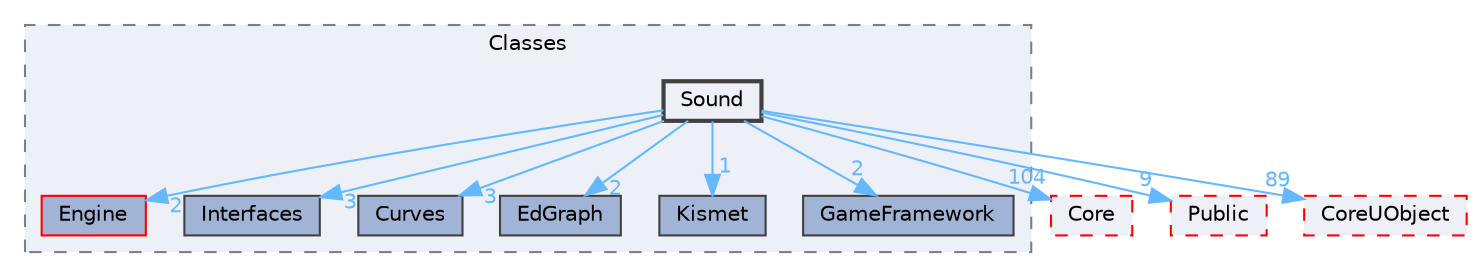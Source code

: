 digraph "Sound"
{
 // INTERACTIVE_SVG=YES
 // LATEX_PDF_SIZE
  bgcolor="transparent";
  edge [fontname=Helvetica,fontsize=10,labelfontname=Helvetica,labelfontsize=10];
  node [fontname=Helvetica,fontsize=10,shape=box,height=0.2,width=0.4];
  compound=true
  subgraph clusterdir_0ed647eebe6ffcaa496d3842b7cec6ce {
    graph [ bgcolor="#edf0f7", pencolor="grey50", label="Classes", fontname=Helvetica,fontsize=10 style="filled,dashed", URL="dir_0ed647eebe6ffcaa496d3842b7cec6ce.html",tooltip=""]
  dir_275ee67e3d4a14e20f43a2d02c6b328e [label="Engine", fillcolor="#a2b4d6", color="red", style="filled", URL="dir_275ee67e3d4a14e20f43a2d02c6b328e.html",tooltip=""];
  dir_2ed3067d9b3f169ba2eba06d4647a8e1 [label="Interfaces", fillcolor="#a2b4d6", color="grey25", style="filled", URL="dir_2ed3067d9b3f169ba2eba06d4647a8e1.html",tooltip=""];
  dir_828ca837b3f6b05671b423fe87de45b4 [label="Curves", fillcolor="#a2b4d6", color="grey25", style="filled", URL="dir_828ca837b3f6b05671b423fe87de45b4.html",tooltip=""];
  dir_b8d89f4115f491ce24a44ac2aa595058 [label="EdGraph", fillcolor="#a2b4d6", color="grey25", style="filled", URL="dir_b8d89f4115f491ce24a44ac2aa595058.html",tooltip=""];
  dir_c6191ea5e1ad5e0f48baabd113f3bab7 [label="Kismet", fillcolor="#a2b4d6", color="grey25", style="filled", URL="dir_c6191ea5e1ad5e0f48baabd113f3bab7.html",tooltip=""];
  dir_cc939d8e7753f23591e1c275ea054aa8 [label="GameFramework", fillcolor="#a2b4d6", color="grey25", style="filled", URL="dir_cc939d8e7753f23591e1c275ea054aa8.html",tooltip=""];
  dir_965d82641a67ee9b29e2550f61fe1344 [label="Sound", fillcolor="#edf0f7", color="grey25", style="filled,bold", URL="dir_965d82641a67ee9b29e2550f61fe1344.html",tooltip=""];
  }
  dir_0e6cddcc9caa1238c7f3774224afaa45 [label="Core", fillcolor="#edf0f7", color="red", style="filled,dashed", URL="dir_0e6cddcc9caa1238c7f3774224afaa45.html",tooltip=""];
  dir_1d06a51bfc871a6a1823440d0d72725c [label="Public", fillcolor="#edf0f7", color="red", style="filled,dashed", URL="dir_1d06a51bfc871a6a1823440d0d72725c.html",tooltip=""];
  dir_4c499e5e32e2b4479ad7e552df73eeae [label="CoreUObject", fillcolor="#edf0f7", color="red", style="filled,dashed", URL="dir_4c499e5e32e2b4479ad7e552df73eeae.html",tooltip=""];
  dir_965d82641a67ee9b29e2550f61fe1344->dir_0e6cddcc9caa1238c7f3774224afaa45 [headlabel="104", labeldistance=1.5 headhref="dir_001054_000266.html" href="dir_001054_000266.html" color="steelblue1" fontcolor="steelblue1"];
  dir_965d82641a67ee9b29e2550f61fe1344->dir_1d06a51bfc871a6a1823440d0d72725c [headlabel="9", labeldistance=1.5 headhref="dir_001054_000935.html" href="dir_001054_000935.html" color="steelblue1" fontcolor="steelblue1"];
  dir_965d82641a67ee9b29e2550f61fe1344->dir_275ee67e3d4a14e20f43a2d02c6b328e [headlabel="2", labeldistance=1.5 headhref="dir_001054_000367.html" href="dir_001054_000367.html" color="steelblue1" fontcolor="steelblue1"];
  dir_965d82641a67ee9b29e2550f61fe1344->dir_2ed3067d9b3f169ba2eba06d4647a8e1 [headlabel="3", labeldistance=1.5 headhref="dir_001054_000506.html" href="dir_001054_000506.html" color="steelblue1" fontcolor="steelblue1"];
  dir_965d82641a67ee9b29e2550f61fe1344->dir_4c499e5e32e2b4479ad7e552df73eeae [headlabel="89", labeldistance=1.5 headhref="dir_001054_000268.html" href="dir_001054_000268.html" color="steelblue1" fontcolor="steelblue1"];
  dir_965d82641a67ee9b29e2550f61fe1344->dir_828ca837b3f6b05671b423fe87de45b4 [headlabel="3", labeldistance=1.5 headhref="dir_001054_000275.html" href="dir_001054_000275.html" color="steelblue1" fontcolor="steelblue1"];
  dir_965d82641a67ee9b29e2550f61fe1344->dir_b8d89f4115f491ce24a44ac2aa595058 [headlabel="2", labeldistance=1.5 headhref="dir_001054_000353.html" href="dir_001054_000353.html" color="steelblue1" fontcolor="steelblue1"];
  dir_965d82641a67ee9b29e2550f61fe1344->dir_c6191ea5e1ad5e0f48baabd113f3bab7 [headlabel="1", labeldistance=1.5 headhref="dir_001054_000548.html" href="dir_001054_000548.html" color="steelblue1" fontcolor="steelblue1"];
  dir_965d82641a67ee9b29e2550f61fe1344->dir_cc939d8e7753f23591e1c275ea054aa8 [headlabel="2", labeldistance=1.5 headhref="dir_001054_000419.html" href="dir_001054_000419.html" color="steelblue1" fontcolor="steelblue1"];
}
